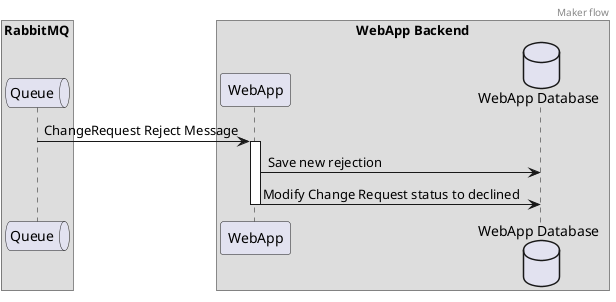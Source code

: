 @startuml
header Maker flow

box "WebApp Backend"
    participant Backend as "WebApp" order 20
    database WebAppDB as "WebApp Database" order 30
end box

box "RabbitMQ"
    queue Queue order 10
end box

Queue -> Backend : ChangeRequest Reject Message

activate Backend

Backend -> WebAppDB : Save new rejection

Backend -> WebAppDB : Modify Change Request status to declined

deactivate Backend

@enduml

